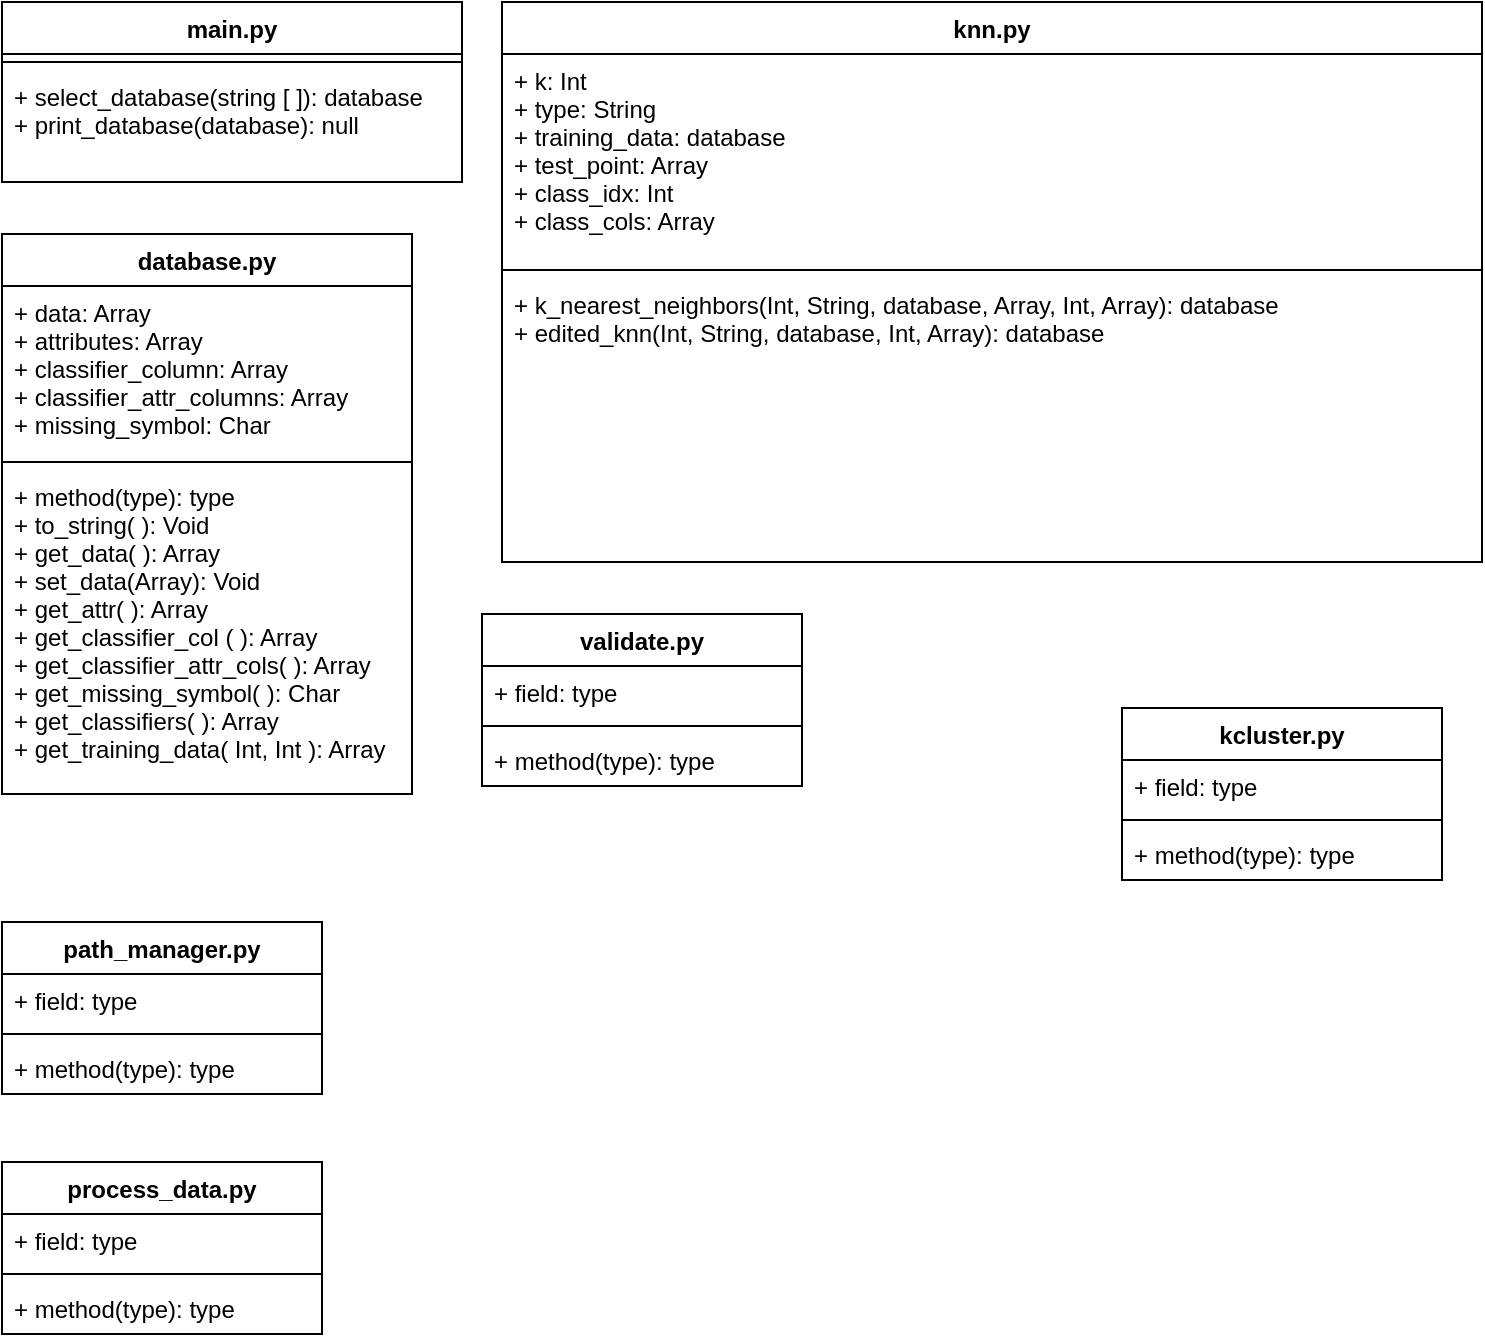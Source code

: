 <mxfile version="11.3.1" type="device" pages="1"><diagram id="KAzF6YcaLwUem5n_ty2p" name="Page-1"><mxGraphModel dx="755" dy="1098" grid="1" gridSize="10" guides="1" tooltips="1" connect="1" arrows="1" fold="1" page="1" pageScale="1" pageWidth="850" pageHeight="1100" math="0" shadow="0"><root><mxCell id="0"/><mxCell id="1" parent="0"/><mxCell id="ls60mM_DQkVWz9QJmcPA-6" value="main.py" style="swimlane;fontStyle=1;align=center;verticalAlign=top;childLayout=stackLayout;horizontal=1;startSize=26;horizontalStack=0;resizeParent=1;resizeParentMax=0;resizeLast=0;collapsible=1;marginBottom=0;" parent="1" vertex="1"><mxGeometry x="40" y="40" width="230" height="90" as="geometry"/></mxCell><mxCell id="ls60mM_DQkVWz9QJmcPA-8" value="" style="line;strokeWidth=1;fillColor=none;align=left;verticalAlign=middle;spacingTop=-1;spacingLeft=3;spacingRight=3;rotatable=0;labelPosition=right;points=[];portConstraint=eastwest;" parent="ls60mM_DQkVWz9QJmcPA-6" vertex="1"><mxGeometry y="26" width="230" height="8" as="geometry"/></mxCell><mxCell id="ls60mM_DQkVWz9QJmcPA-9" value="+ select_database(string [ ]): database &#10;+ print_database(database): null&#10;" style="text;strokeColor=none;fillColor=none;align=left;verticalAlign=top;spacingLeft=4;spacingRight=4;overflow=hidden;rotatable=0;points=[[0,0.5],[1,0.5]];portConstraint=eastwest;" parent="ls60mM_DQkVWz9QJmcPA-6" vertex="1"><mxGeometry y="34" width="230" height="56" as="geometry"/></mxCell><mxCell id="ls60mM_DQkVWz9QJmcPA-10" value="database.py" style="swimlane;fontStyle=1;align=center;verticalAlign=top;childLayout=stackLayout;horizontal=1;startSize=26;horizontalStack=0;resizeParent=1;resizeParentMax=0;resizeLast=0;collapsible=1;marginBottom=0;" parent="1" vertex="1"><mxGeometry x="40" y="156" width="205" height="280" as="geometry"/></mxCell><mxCell id="ls60mM_DQkVWz9QJmcPA-11" value="+ data: Array&#10;+ attributes: Array&#10;+ classifier_column: Array&#10;+ classifier_attr_columns: Array&#10;+ missing_symbol: Char" style="text;strokeColor=none;fillColor=none;align=left;verticalAlign=top;spacingLeft=4;spacingRight=4;overflow=hidden;rotatable=0;points=[[0,0.5],[1,0.5]];portConstraint=eastwest;" parent="ls60mM_DQkVWz9QJmcPA-10" vertex="1"><mxGeometry y="26" width="205" height="84" as="geometry"/></mxCell><mxCell id="ls60mM_DQkVWz9QJmcPA-12" value="" style="line;strokeWidth=1;fillColor=none;align=left;verticalAlign=middle;spacingTop=-1;spacingLeft=3;spacingRight=3;rotatable=0;labelPosition=right;points=[];portConstraint=eastwest;" parent="ls60mM_DQkVWz9QJmcPA-10" vertex="1"><mxGeometry y="110" width="205" height="8" as="geometry"/></mxCell><mxCell id="ls60mM_DQkVWz9QJmcPA-13" value="+ method(type): type&#10;+ to_string( ): Void&#10;+ get_data( ): Array&#10;+ set_data(Array): Void&#10;+ get_attr( ): Array&#10;+ get_classifier_col ( ): Array&#10;+ get_classifier_attr_cols( ): Array&#10;+ get_missing_symbol( ): Char&#10;+ get_classifiers( ): Array&#10;+ get_training_data( Int, Int ): Array" style="text;strokeColor=none;fillColor=none;align=left;verticalAlign=top;spacingLeft=4;spacingRight=4;overflow=hidden;rotatable=0;points=[[0,0.5],[1,0.5]];portConstraint=eastwest;" parent="ls60mM_DQkVWz9QJmcPA-10" vertex="1"><mxGeometry y="118" width="205" height="162" as="geometry"/></mxCell><mxCell id="ls60mM_DQkVWz9QJmcPA-15" value="process_data.py" style="swimlane;fontStyle=1;align=center;verticalAlign=top;childLayout=stackLayout;horizontal=1;startSize=26;horizontalStack=0;resizeParent=1;resizeParentMax=0;resizeLast=0;collapsible=1;marginBottom=0;" parent="1" vertex="1"><mxGeometry x="40" y="620" width="160" height="86" as="geometry"/></mxCell><mxCell id="ls60mM_DQkVWz9QJmcPA-16" value="+ field: type" style="text;strokeColor=none;fillColor=none;align=left;verticalAlign=top;spacingLeft=4;spacingRight=4;overflow=hidden;rotatable=0;points=[[0,0.5],[1,0.5]];portConstraint=eastwest;" parent="ls60mM_DQkVWz9QJmcPA-15" vertex="1"><mxGeometry y="26" width="160" height="26" as="geometry"/></mxCell><mxCell id="ls60mM_DQkVWz9QJmcPA-17" value="" style="line;strokeWidth=1;fillColor=none;align=left;verticalAlign=middle;spacingTop=-1;spacingLeft=3;spacingRight=3;rotatable=0;labelPosition=right;points=[];portConstraint=eastwest;" parent="ls60mM_DQkVWz9QJmcPA-15" vertex="1"><mxGeometry y="52" width="160" height="8" as="geometry"/></mxCell><mxCell id="ls60mM_DQkVWz9QJmcPA-18" value="+ method(type): type" style="text;strokeColor=none;fillColor=none;align=left;verticalAlign=top;spacingLeft=4;spacingRight=4;overflow=hidden;rotatable=0;points=[[0,0.5],[1,0.5]];portConstraint=eastwest;" parent="ls60mM_DQkVWz9QJmcPA-15" vertex="1"><mxGeometry y="60" width="160" height="26" as="geometry"/></mxCell><mxCell id="ls60mM_DQkVWz9QJmcPA-19" value="path_manager.py" style="swimlane;fontStyle=1;align=center;verticalAlign=top;childLayout=stackLayout;horizontal=1;startSize=26;horizontalStack=0;resizeParent=1;resizeParentMax=0;resizeLast=0;collapsible=1;marginBottom=0;" parent="1" vertex="1"><mxGeometry x="40" y="500" width="160" height="86" as="geometry"/></mxCell><mxCell id="ls60mM_DQkVWz9QJmcPA-20" value="+ field: type" style="text;strokeColor=none;fillColor=none;align=left;verticalAlign=top;spacingLeft=4;spacingRight=4;overflow=hidden;rotatable=0;points=[[0,0.5],[1,0.5]];portConstraint=eastwest;" parent="ls60mM_DQkVWz9QJmcPA-19" vertex="1"><mxGeometry y="26" width="160" height="26" as="geometry"/></mxCell><mxCell id="ls60mM_DQkVWz9QJmcPA-21" value="" style="line;strokeWidth=1;fillColor=none;align=left;verticalAlign=middle;spacingTop=-1;spacingLeft=3;spacingRight=3;rotatable=0;labelPosition=right;points=[];portConstraint=eastwest;" parent="ls60mM_DQkVWz9QJmcPA-19" vertex="1"><mxGeometry y="52" width="160" height="8" as="geometry"/></mxCell><mxCell id="ls60mM_DQkVWz9QJmcPA-22" value="+ method(type): type" style="text;strokeColor=none;fillColor=none;align=left;verticalAlign=top;spacingLeft=4;spacingRight=4;overflow=hidden;rotatable=0;points=[[0,0.5],[1,0.5]];portConstraint=eastwest;" parent="ls60mM_DQkVWz9QJmcPA-19" vertex="1"><mxGeometry y="60" width="160" height="26" as="geometry"/></mxCell><mxCell id="7pChwuwpJDF4-ZoRWgI--1" value="knn.py" style="swimlane;fontStyle=1;align=center;verticalAlign=top;childLayout=stackLayout;horizontal=1;startSize=26;horizontalStack=0;resizeParent=1;resizeParentMax=0;resizeLast=0;collapsible=1;marginBottom=0;" vertex="1" parent="1"><mxGeometry x="290" y="40" width="490" height="280" as="geometry"/></mxCell><mxCell id="7pChwuwpJDF4-ZoRWgI--2" value="+ k: Int&#10;+ type: String&#10;+ training_data: database&#10;+ test_point: Array&#10;+ class_idx: Int&#10;+ class_cols: Array" style="text;strokeColor=none;fillColor=none;align=left;verticalAlign=top;spacingLeft=4;spacingRight=4;overflow=hidden;rotatable=0;points=[[0,0.5],[1,0.5]];portConstraint=eastwest;" vertex="1" parent="7pChwuwpJDF4-ZoRWgI--1"><mxGeometry y="26" width="490" height="104" as="geometry"/></mxCell><mxCell id="7pChwuwpJDF4-ZoRWgI--3" value="" style="line;strokeWidth=1;fillColor=none;align=left;verticalAlign=middle;spacingTop=-1;spacingLeft=3;spacingRight=3;rotatable=0;labelPosition=right;points=[];portConstraint=eastwest;" vertex="1" parent="7pChwuwpJDF4-ZoRWgI--1"><mxGeometry y="130" width="490" height="8" as="geometry"/></mxCell><mxCell id="7pChwuwpJDF4-ZoRWgI--4" value="+ k_nearest_neighbors(Int, String, database, Array, Int, Array): database&#10;+ edited_knn(Int, String, database, Int, Array): database" style="text;strokeColor=none;fillColor=none;align=left;verticalAlign=top;spacingLeft=4;spacingRight=4;overflow=hidden;rotatable=0;points=[[0,0.5],[1,0.5]];portConstraint=eastwest;" vertex="1" parent="7pChwuwpJDF4-ZoRWgI--1"><mxGeometry y="138" width="490" height="142" as="geometry"/></mxCell><mxCell id="7pChwuwpJDF4-ZoRWgI--5" value="validate.py&#10;" style="swimlane;fontStyle=1;align=center;verticalAlign=top;childLayout=stackLayout;horizontal=1;startSize=26;horizontalStack=0;resizeParent=1;resizeParentMax=0;resizeLast=0;collapsible=1;marginBottom=0;" vertex="1" parent="1"><mxGeometry x="280" y="346" width="160" height="86" as="geometry"/></mxCell><mxCell id="7pChwuwpJDF4-ZoRWgI--6" value="+ field: type" style="text;strokeColor=none;fillColor=none;align=left;verticalAlign=top;spacingLeft=4;spacingRight=4;overflow=hidden;rotatable=0;points=[[0,0.5],[1,0.5]];portConstraint=eastwest;" vertex="1" parent="7pChwuwpJDF4-ZoRWgI--5"><mxGeometry y="26" width="160" height="26" as="geometry"/></mxCell><mxCell id="7pChwuwpJDF4-ZoRWgI--7" value="" style="line;strokeWidth=1;fillColor=none;align=left;verticalAlign=middle;spacingTop=-1;spacingLeft=3;spacingRight=3;rotatable=0;labelPosition=right;points=[];portConstraint=eastwest;" vertex="1" parent="7pChwuwpJDF4-ZoRWgI--5"><mxGeometry y="52" width="160" height="8" as="geometry"/></mxCell><mxCell id="7pChwuwpJDF4-ZoRWgI--8" value="+ method(type): type" style="text;strokeColor=none;fillColor=none;align=left;verticalAlign=top;spacingLeft=4;spacingRight=4;overflow=hidden;rotatable=0;points=[[0,0.5],[1,0.5]];portConstraint=eastwest;" vertex="1" parent="7pChwuwpJDF4-ZoRWgI--5"><mxGeometry y="60" width="160" height="26" as="geometry"/></mxCell><mxCell id="7pChwuwpJDF4-ZoRWgI--9" value="kcluster.py" style="swimlane;fontStyle=1;align=center;verticalAlign=top;childLayout=stackLayout;horizontal=1;startSize=26;horizontalStack=0;resizeParent=1;resizeParentMax=0;resizeLast=0;collapsible=1;marginBottom=0;" vertex="1" parent="1"><mxGeometry x="600" y="393" width="160" height="86" as="geometry"/></mxCell><mxCell id="7pChwuwpJDF4-ZoRWgI--10" value="+ field: type" style="text;strokeColor=none;fillColor=none;align=left;verticalAlign=top;spacingLeft=4;spacingRight=4;overflow=hidden;rotatable=0;points=[[0,0.5],[1,0.5]];portConstraint=eastwest;" vertex="1" parent="7pChwuwpJDF4-ZoRWgI--9"><mxGeometry y="26" width="160" height="26" as="geometry"/></mxCell><mxCell id="7pChwuwpJDF4-ZoRWgI--11" value="" style="line;strokeWidth=1;fillColor=none;align=left;verticalAlign=middle;spacingTop=-1;spacingLeft=3;spacingRight=3;rotatable=0;labelPosition=right;points=[];portConstraint=eastwest;" vertex="1" parent="7pChwuwpJDF4-ZoRWgI--9"><mxGeometry y="52" width="160" height="8" as="geometry"/></mxCell><mxCell id="7pChwuwpJDF4-ZoRWgI--12" value="+ method(type): type" style="text;strokeColor=none;fillColor=none;align=left;verticalAlign=top;spacingLeft=4;spacingRight=4;overflow=hidden;rotatable=0;points=[[0,0.5],[1,0.5]];portConstraint=eastwest;" vertex="1" parent="7pChwuwpJDF4-ZoRWgI--9"><mxGeometry y="60" width="160" height="26" as="geometry"/></mxCell></root></mxGraphModel></diagram></mxfile>